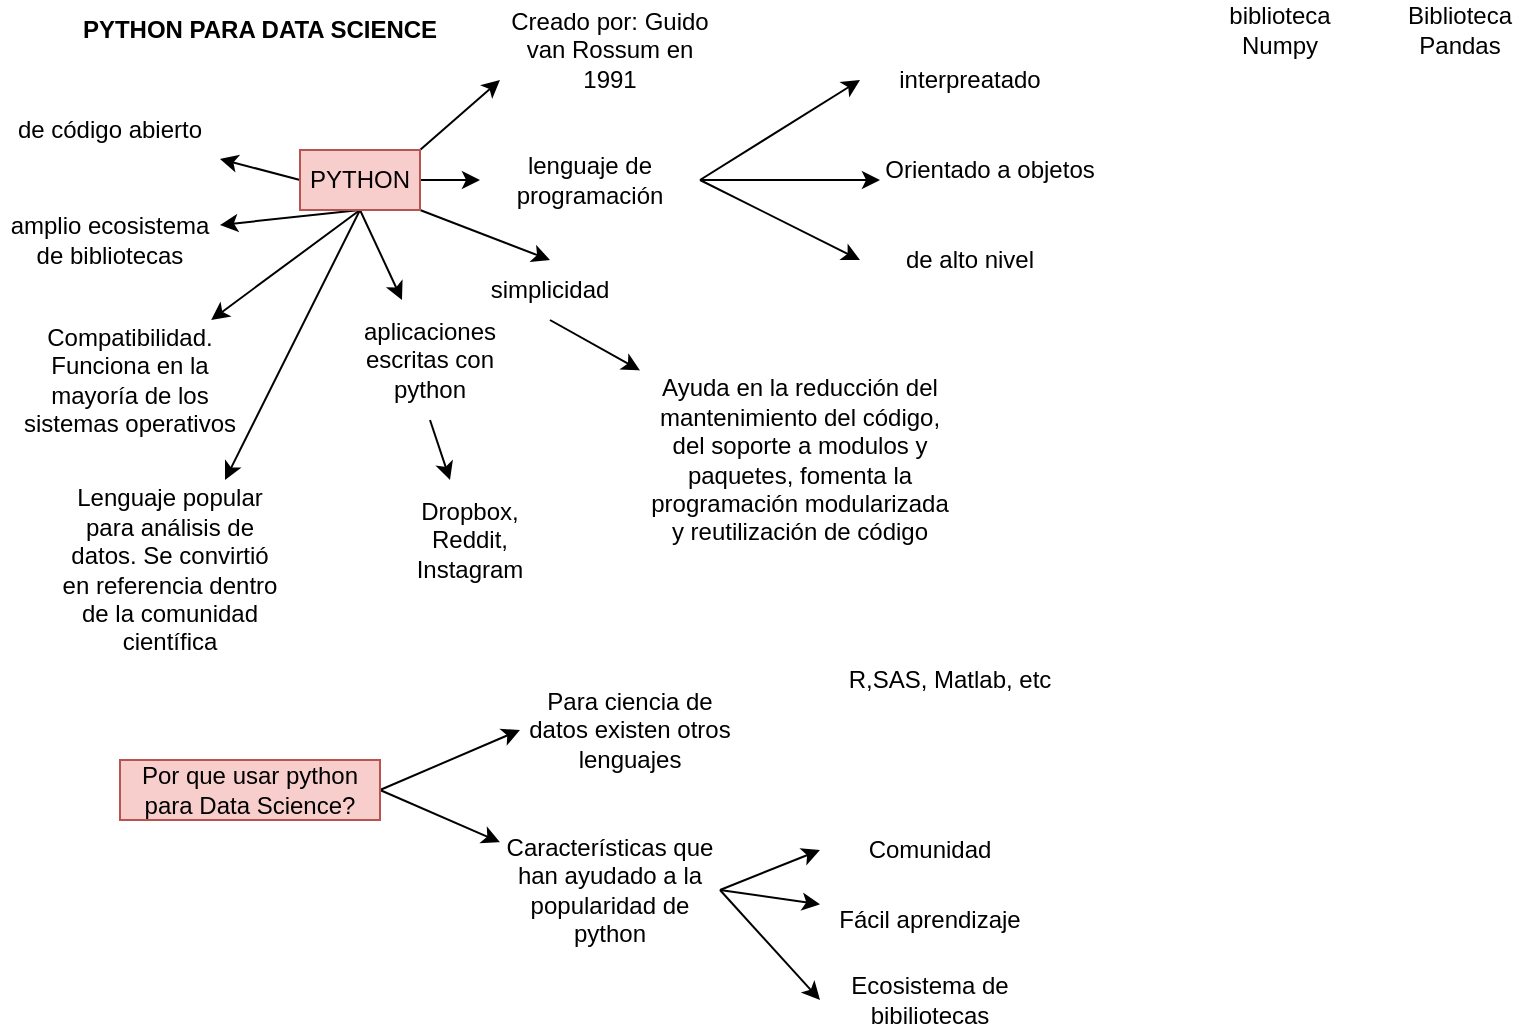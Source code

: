 <mxfile version="20.4.2" type="github">
  <diagram id="zgF02QdWrkPLQGDMrmy9" name="Página-1">
    <mxGraphModel dx="1038" dy="571" grid="1" gridSize="10" guides="1" tooltips="1" connect="1" arrows="1" fold="1" page="1" pageScale="1" pageWidth="827" pageHeight="1169" math="0" shadow="0">
      <root>
        <mxCell id="0" />
        <mxCell id="1" parent="0" />
        <mxCell id="FWIDraDEKTNntkbHNwQt-1" value="&lt;b&gt;PYTHON PARA DATA SCIENCE&lt;/b&gt;" style="text;html=1;strokeColor=none;fillColor=none;align=center;verticalAlign=middle;whiteSpace=wrap;rounded=0;" vertex="1" parent="1">
          <mxGeometry x="60" y="40" width="200" height="30" as="geometry" />
        </mxCell>
        <mxCell id="FWIDraDEKTNntkbHNwQt-3" value="biblioteca Numpy" style="text;html=1;strokeColor=none;fillColor=none;align=center;verticalAlign=middle;whiteSpace=wrap;rounded=0;" vertex="1" parent="1">
          <mxGeometry x="640" y="40" width="60" height="30" as="geometry" />
        </mxCell>
        <mxCell id="FWIDraDEKTNntkbHNwQt-4" value="Biblioteca Pandas" style="text;html=1;strokeColor=none;fillColor=none;align=center;verticalAlign=middle;whiteSpace=wrap;rounded=0;" vertex="1" parent="1">
          <mxGeometry x="730" y="40" width="60" height="30" as="geometry" />
        </mxCell>
        <mxCell id="FWIDraDEKTNntkbHNwQt-15" style="edgeStyle=orthogonalEdgeStyle;rounded=0;orthogonalLoop=1;jettySize=auto;html=1;exitX=1;exitY=0.5;exitDx=0;exitDy=0;" edge="1" parent="1" source="FWIDraDEKTNntkbHNwQt-5" target="FWIDraDEKTNntkbHNwQt-6">
          <mxGeometry relative="1" as="geometry" />
        </mxCell>
        <mxCell id="FWIDraDEKTNntkbHNwQt-19" style="edgeStyle=none;rounded=0;orthogonalLoop=1;jettySize=auto;html=1;exitX=1;exitY=0;exitDx=0;exitDy=0;entryX=0;entryY=1;entryDx=0;entryDy=0;" edge="1" parent="1" source="FWIDraDEKTNntkbHNwQt-5" target="FWIDraDEKTNntkbHNwQt-11">
          <mxGeometry relative="1" as="geometry" />
        </mxCell>
        <mxCell id="FWIDraDEKTNntkbHNwQt-20" style="edgeStyle=none;rounded=0;orthogonalLoop=1;jettySize=auto;html=1;exitX=1;exitY=1;exitDx=0;exitDy=0;entryX=0.5;entryY=0;entryDx=0;entryDy=0;" edge="1" parent="1" source="FWIDraDEKTNntkbHNwQt-5" target="FWIDraDEKTNntkbHNwQt-12">
          <mxGeometry relative="1" as="geometry" />
        </mxCell>
        <mxCell id="FWIDraDEKTNntkbHNwQt-23" style="edgeStyle=none;rounded=0;orthogonalLoop=1;jettySize=auto;html=1;exitX=0;exitY=0.5;exitDx=0;exitDy=0;" edge="1" parent="1" source="FWIDraDEKTNntkbHNwQt-5" target="FWIDraDEKTNntkbHNwQt-22">
          <mxGeometry relative="1" as="geometry" />
        </mxCell>
        <mxCell id="FWIDraDEKTNntkbHNwQt-25" style="edgeStyle=none;rounded=0;orthogonalLoop=1;jettySize=auto;html=1;exitX=0.5;exitY=1;exitDx=0;exitDy=0;entryX=1;entryY=0.25;entryDx=0;entryDy=0;" edge="1" parent="1" source="FWIDraDEKTNntkbHNwQt-5" target="FWIDraDEKTNntkbHNwQt-24">
          <mxGeometry relative="1" as="geometry" />
        </mxCell>
        <mxCell id="FWIDraDEKTNntkbHNwQt-28" style="edgeStyle=none;rounded=0;orthogonalLoop=1;jettySize=auto;html=1;exitX=0.5;exitY=1;exitDx=0;exitDy=0;" edge="1" parent="1" source="FWIDraDEKTNntkbHNwQt-5" target="FWIDraDEKTNntkbHNwQt-26">
          <mxGeometry relative="1" as="geometry" />
        </mxCell>
        <mxCell id="FWIDraDEKTNntkbHNwQt-30" style="edgeStyle=none;rounded=0;orthogonalLoop=1;jettySize=auto;html=1;exitX=0.5;exitY=1;exitDx=0;exitDy=0;entryX=0.75;entryY=0;entryDx=0;entryDy=0;" edge="1" parent="1" source="FWIDraDEKTNntkbHNwQt-5" target="FWIDraDEKTNntkbHNwQt-29">
          <mxGeometry relative="1" as="geometry" />
        </mxCell>
        <mxCell id="FWIDraDEKTNntkbHNwQt-33" style="edgeStyle=none;rounded=0;orthogonalLoop=1;jettySize=auto;html=1;exitX=0.5;exitY=1;exitDx=0;exitDy=0;" edge="1" parent="1" source="FWIDraDEKTNntkbHNwQt-5" target="FWIDraDEKTNntkbHNwQt-31">
          <mxGeometry relative="1" as="geometry" />
        </mxCell>
        <mxCell id="FWIDraDEKTNntkbHNwQt-5" value="PYTHON" style="text;html=1;strokeColor=#b85450;fillColor=#f8cecc;align=center;verticalAlign=middle;whiteSpace=wrap;rounded=0;" vertex="1" parent="1">
          <mxGeometry x="180" y="115" width="60" height="30" as="geometry" />
        </mxCell>
        <mxCell id="FWIDraDEKTNntkbHNwQt-16" style="rounded=0;orthogonalLoop=1;jettySize=auto;html=1;exitX=1;exitY=0.5;exitDx=0;exitDy=0;entryX=0;entryY=0.5;entryDx=0;entryDy=0;" edge="1" parent="1" source="FWIDraDEKTNntkbHNwQt-6" target="FWIDraDEKTNntkbHNwQt-7">
          <mxGeometry relative="1" as="geometry" />
        </mxCell>
        <mxCell id="FWIDraDEKTNntkbHNwQt-17" style="edgeStyle=none;rounded=0;orthogonalLoop=1;jettySize=auto;html=1;exitX=1;exitY=0.5;exitDx=0;exitDy=0;entryX=0;entryY=0.75;entryDx=0;entryDy=0;" edge="1" parent="1" source="FWIDraDEKTNntkbHNwQt-6" target="FWIDraDEKTNntkbHNwQt-8">
          <mxGeometry relative="1" as="geometry" />
        </mxCell>
        <mxCell id="FWIDraDEKTNntkbHNwQt-18" style="edgeStyle=none;rounded=0;orthogonalLoop=1;jettySize=auto;html=1;exitX=1;exitY=0.5;exitDx=0;exitDy=0;entryX=0;entryY=0.5;entryDx=0;entryDy=0;" edge="1" parent="1" source="FWIDraDEKTNntkbHNwQt-6" target="FWIDraDEKTNntkbHNwQt-9">
          <mxGeometry relative="1" as="geometry" />
        </mxCell>
        <mxCell id="FWIDraDEKTNntkbHNwQt-6" value="lenguaje de programación" style="text;html=1;strokeColor=none;fillColor=none;align=center;verticalAlign=middle;whiteSpace=wrap;rounded=0;" vertex="1" parent="1">
          <mxGeometry x="270" y="115" width="110" height="30" as="geometry" />
        </mxCell>
        <mxCell id="FWIDraDEKTNntkbHNwQt-7" value="interpreatado" style="text;html=1;strokeColor=none;fillColor=none;align=center;verticalAlign=middle;whiteSpace=wrap;rounded=0;" vertex="1" parent="1">
          <mxGeometry x="460" y="70" width="110" height="20" as="geometry" />
        </mxCell>
        <mxCell id="FWIDraDEKTNntkbHNwQt-8" value="Orientado a objetos" style="text;html=1;strokeColor=none;fillColor=none;align=center;verticalAlign=middle;whiteSpace=wrap;rounded=0;" vertex="1" parent="1">
          <mxGeometry x="470" y="115" width="110" height="20" as="geometry" />
        </mxCell>
        <mxCell id="FWIDraDEKTNntkbHNwQt-9" value="de alto nivel" style="text;html=1;strokeColor=none;fillColor=none;align=center;verticalAlign=middle;whiteSpace=wrap;rounded=0;" vertex="1" parent="1">
          <mxGeometry x="460" y="160" width="110" height="20" as="geometry" />
        </mxCell>
        <mxCell id="FWIDraDEKTNntkbHNwQt-11" value="Creado por: Guido van Rossum en 1991" style="text;html=1;strokeColor=none;fillColor=none;align=center;verticalAlign=middle;whiteSpace=wrap;rounded=0;" vertex="1" parent="1">
          <mxGeometry x="280" y="50" width="110" height="30" as="geometry" />
        </mxCell>
        <mxCell id="FWIDraDEKTNntkbHNwQt-21" style="edgeStyle=none;rounded=0;orthogonalLoop=1;jettySize=auto;html=1;exitX=0.5;exitY=1;exitDx=0;exitDy=0;" edge="1" parent="1" source="FWIDraDEKTNntkbHNwQt-12" target="FWIDraDEKTNntkbHNwQt-13">
          <mxGeometry relative="1" as="geometry" />
        </mxCell>
        <mxCell id="FWIDraDEKTNntkbHNwQt-12" value="simplicidad" style="text;html=1;strokeColor=none;fillColor=none;align=center;verticalAlign=middle;whiteSpace=wrap;rounded=0;" vertex="1" parent="1">
          <mxGeometry x="250" y="170" width="110" height="30" as="geometry" />
        </mxCell>
        <mxCell id="FWIDraDEKTNntkbHNwQt-13" value="Ayuda en la reducción del mantenimiento del código, del soporte a modulos y paquetes, fomenta la programación modularizada y reutilización de código" style="text;html=1;strokeColor=none;fillColor=none;align=center;verticalAlign=middle;whiteSpace=wrap;rounded=0;" vertex="1" parent="1">
          <mxGeometry x="350" y="220" width="160" height="100" as="geometry" />
        </mxCell>
        <mxCell id="FWIDraDEKTNntkbHNwQt-22" value="de código abierto" style="text;html=1;strokeColor=none;fillColor=none;align=center;verticalAlign=middle;whiteSpace=wrap;rounded=0;" vertex="1" parent="1">
          <mxGeometry x="30" y="90" width="110" height="30" as="geometry" />
        </mxCell>
        <mxCell id="FWIDraDEKTNntkbHNwQt-24" value="amplio ecosistema de bibliotecas" style="text;html=1;strokeColor=none;fillColor=none;align=center;verticalAlign=middle;whiteSpace=wrap;rounded=0;" vertex="1" parent="1">
          <mxGeometry x="30" y="145" width="110" height="30" as="geometry" />
        </mxCell>
        <mxCell id="FWIDraDEKTNntkbHNwQt-26" value="Compatibilidad. Funciona en la mayoría de los sistemas operativos" style="text;html=1;strokeColor=none;fillColor=none;align=center;verticalAlign=middle;whiteSpace=wrap;rounded=0;" vertex="1" parent="1">
          <mxGeometry x="40" y="200" width="110" height="60" as="geometry" />
        </mxCell>
        <mxCell id="FWIDraDEKTNntkbHNwQt-29" value="Lenguaje popular para análisis de datos. Se convirtió en referencia dentro de la comunidad científica" style="text;html=1;strokeColor=none;fillColor=none;align=center;verticalAlign=middle;whiteSpace=wrap;rounded=0;" vertex="1" parent="1">
          <mxGeometry x="60" y="280" width="110" height="90" as="geometry" />
        </mxCell>
        <mxCell id="FWIDraDEKTNntkbHNwQt-34" style="edgeStyle=none;rounded=0;orthogonalLoop=1;jettySize=auto;html=1;exitX=0.5;exitY=1;exitDx=0;exitDy=0;" edge="1" parent="1" source="FWIDraDEKTNntkbHNwQt-31" target="FWIDraDEKTNntkbHNwQt-32">
          <mxGeometry relative="1" as="geometry" />
        </mxCell>
        <mxCell id="FWIDraDEKTNntkbHNwQt-31" value="aplicaciones escritas con python" style="text;html=1;strokeColor=none;fillColor=none;align=center;verticalAlign=middle;whiteSpace=wrap;rounded=0;" vertex="1" parent="1">
          <mxGeometry x="210" y="190" width="70" height="60" as="geometry" />
        </mxCell>
        <mxCell id="FWIDraDEKTNntkbHNwQt-32" value="Dropbox, Reddit, Instagram" style="text;html=1;strokeColor=none;fillColor=none;align=center;verticalAlign=middle;whiteSpace=wrap;rounded=0;" vertex="1" parent="1">
          <mxGeometry x="230" y="280" width="70" height="60" as="geometry" />
        </mxCell>
        <mxCell id="FWIDraDEKTNntkbHNwQt-39" style="edgeStyle=none;rounded=0;orthogonalLoop=1;jettySize=auto;html=1;exitX=1;exitY=0.5;exitDx=0;exitDy=0;entryX=0;entryY=0.5;entryDx=0;entryDy=0;" edge="1" parent="1" source="FWIDraDEKTNntkbHNwQt-35" target="FWIDraDEKTNntkbHNwQt-36">
          <mxGeometry relative="1" as="geometry" />
        </mxCell>
        <mxCell id="FWIDraDEKTNntkbHNwQt-40" style="edgeStyle=none;rounded=0;orthogonalLoop=1;jettySize=auto;html=1;exitX=1;exitY=0.5;exitDx=0;exitDy=0;" edge="1" parent="1" source="FWIDraDEKTNntkbHNwQt-35" target="FWIDraDEKTNntkbHNwQt-38">
          <mxGeometry relative="1" as="geometry" />
        </mxCell>
        <mxCell id="FWIDraDEKTNntkbHNwQt-35" value="Por que usar python para Data Science?" style="text;html=1;strokeColor=#b85450;fillColor=#f8cecc;align=center;verticalAlign=middle;whiteSpace=wrap;rounded=0;" vertex="1" parent="1">
          <mxGeometry x="90" y="420" width="130" height="30" as="geometry" />
        </mxCell>
        <mxCell id="FWIDraDEKTNntkbHNwQt-36" value="Para ciencia de datos existen otros lenguajes" style="text;html=1;strokeColor=none;fillColor=none;align=center;verticalAlign=middle;whiteSpace=wrap;rounded=0;" vertex="1" parent="1">
          <mxGeometry x="290" y="380" width="110" height="50" as="geometry" />
        </mxCell>
        <mxCell id="FWIDraDEKTNntkbHNwQt-37" value="R,SAS, Matlab, etc" style="text;html=1;strokeColor=none;fillColor=none;align=center;verticalAlign=middle;whiteSpace=wrap;rounded=0;" vertex="1" parent="1">
          <mxGeometry x="450" y="360" width="110" height="40" as="geometry" />
        </mxCell>
        <mxCell id="FWIDraDEKTNntkbHNwQt-44" style="edgeStyle=none;rounded=0;orthogonalLoop=1;jettySize=auto;html=1;exitX=1;exitY=0.5;exitDx=0;exitDy=0;entryX=0;entryY=0.5;entryDx=0;entryDy=0;" edge="1" parent="1" source="FWIDraDEKTNntkbHNwQt-38" target="FWIDraDEKTNntkbHNwQt-41">
          <mxGeometry relative="1" as="geometry" />
        </mxCell>
        <mxCell id="FWIDraDEKTNntkbHNwQt-45" style="edgeStyle=none;rounded=0;orthogonalLoop=1;jettySize=auto;html=1;exitX=1;exitY=0.5;exitDx=0;exitDy=0;" edge="1" parent="1" source="FWIDraDEKTNntkbHNwQt-38" target="FWIDraDEKTNntkbHNwQt-42">
          <mxGeometry relative="1" as="geometry" />
        </mxCell>
        <mxCell id="FWIDraDEKTNntkbHNwQt-46" style="edgeStyle=none;rounded=0;orthogonalLoop=1;jettySize=auto;html=1;exitX=1;exitY=0.5;exitDx=0;exitDy=0;entryX=0;entryY=0.5;entryDx=0;entryDy=0;" edge="1" parent="1" source="FWIDraDEKTNntkbHNwQt-38" target="FWIDraDEKTNntkbHNwQt-43">
          <mxGeometry relative="1" as="geometry" />
        </mxCell>
        <mxCell id="FWIDraDEKTNntkbHNwQt-38" value="Características que han ayudado a la popularidad de python" style="text;html=1;strokeColor=none;fillColor=none;align=center;verticalAlign=middle;whiteSpace=wrap;rounded=0;" vertex="1" parent="1">
          <mxGeometry x="280" y="460" width="110" height="50" as="geometry" />
        </mxCell>
        <mxCell id="FWIDraDEKTNntkbHNwQt-41" value="Comunidad" style="text;html=1;strokeColor=none;fillColor=none;align=center;verticalAlign=middle;whiteSpace=wrap;rounded=0;" vertex="1" parent="1">
          <mxGeometry x="440" y="450" width="110" height="30" as="geometry" />
        </mxCell>
        <mxCell id="FWIDraDEKTNntkbHNwQt-42" value="Fácil aprendizaje" style="text;html=1;strokeColor=none;fillColor=none;align=center;verticalAlign=middle;whiteSpace=wrap;rounded=0;" vertex="1" parent="1">
          <mxGeometry x="440" y="490" width="110" height="20" as="geometry" />
        </mxCell>
        <mxCell id="FWIDraDEKTNntkbHNwQt-43" value="Ecosistema de bibiliotecas" style="text;html=1;strokeColor=none;fillColor=none;align=center;verticalAlign=middle;whiteSpace=wrap;rounded=0;" vertex="1" parent="1">
          <mxGeometry x="440" y="530" width="110" height="20" as="geometry" />
        </mxCell>
      </root>
    </mxGraphModel>
  </diagram>
</mxfile>
